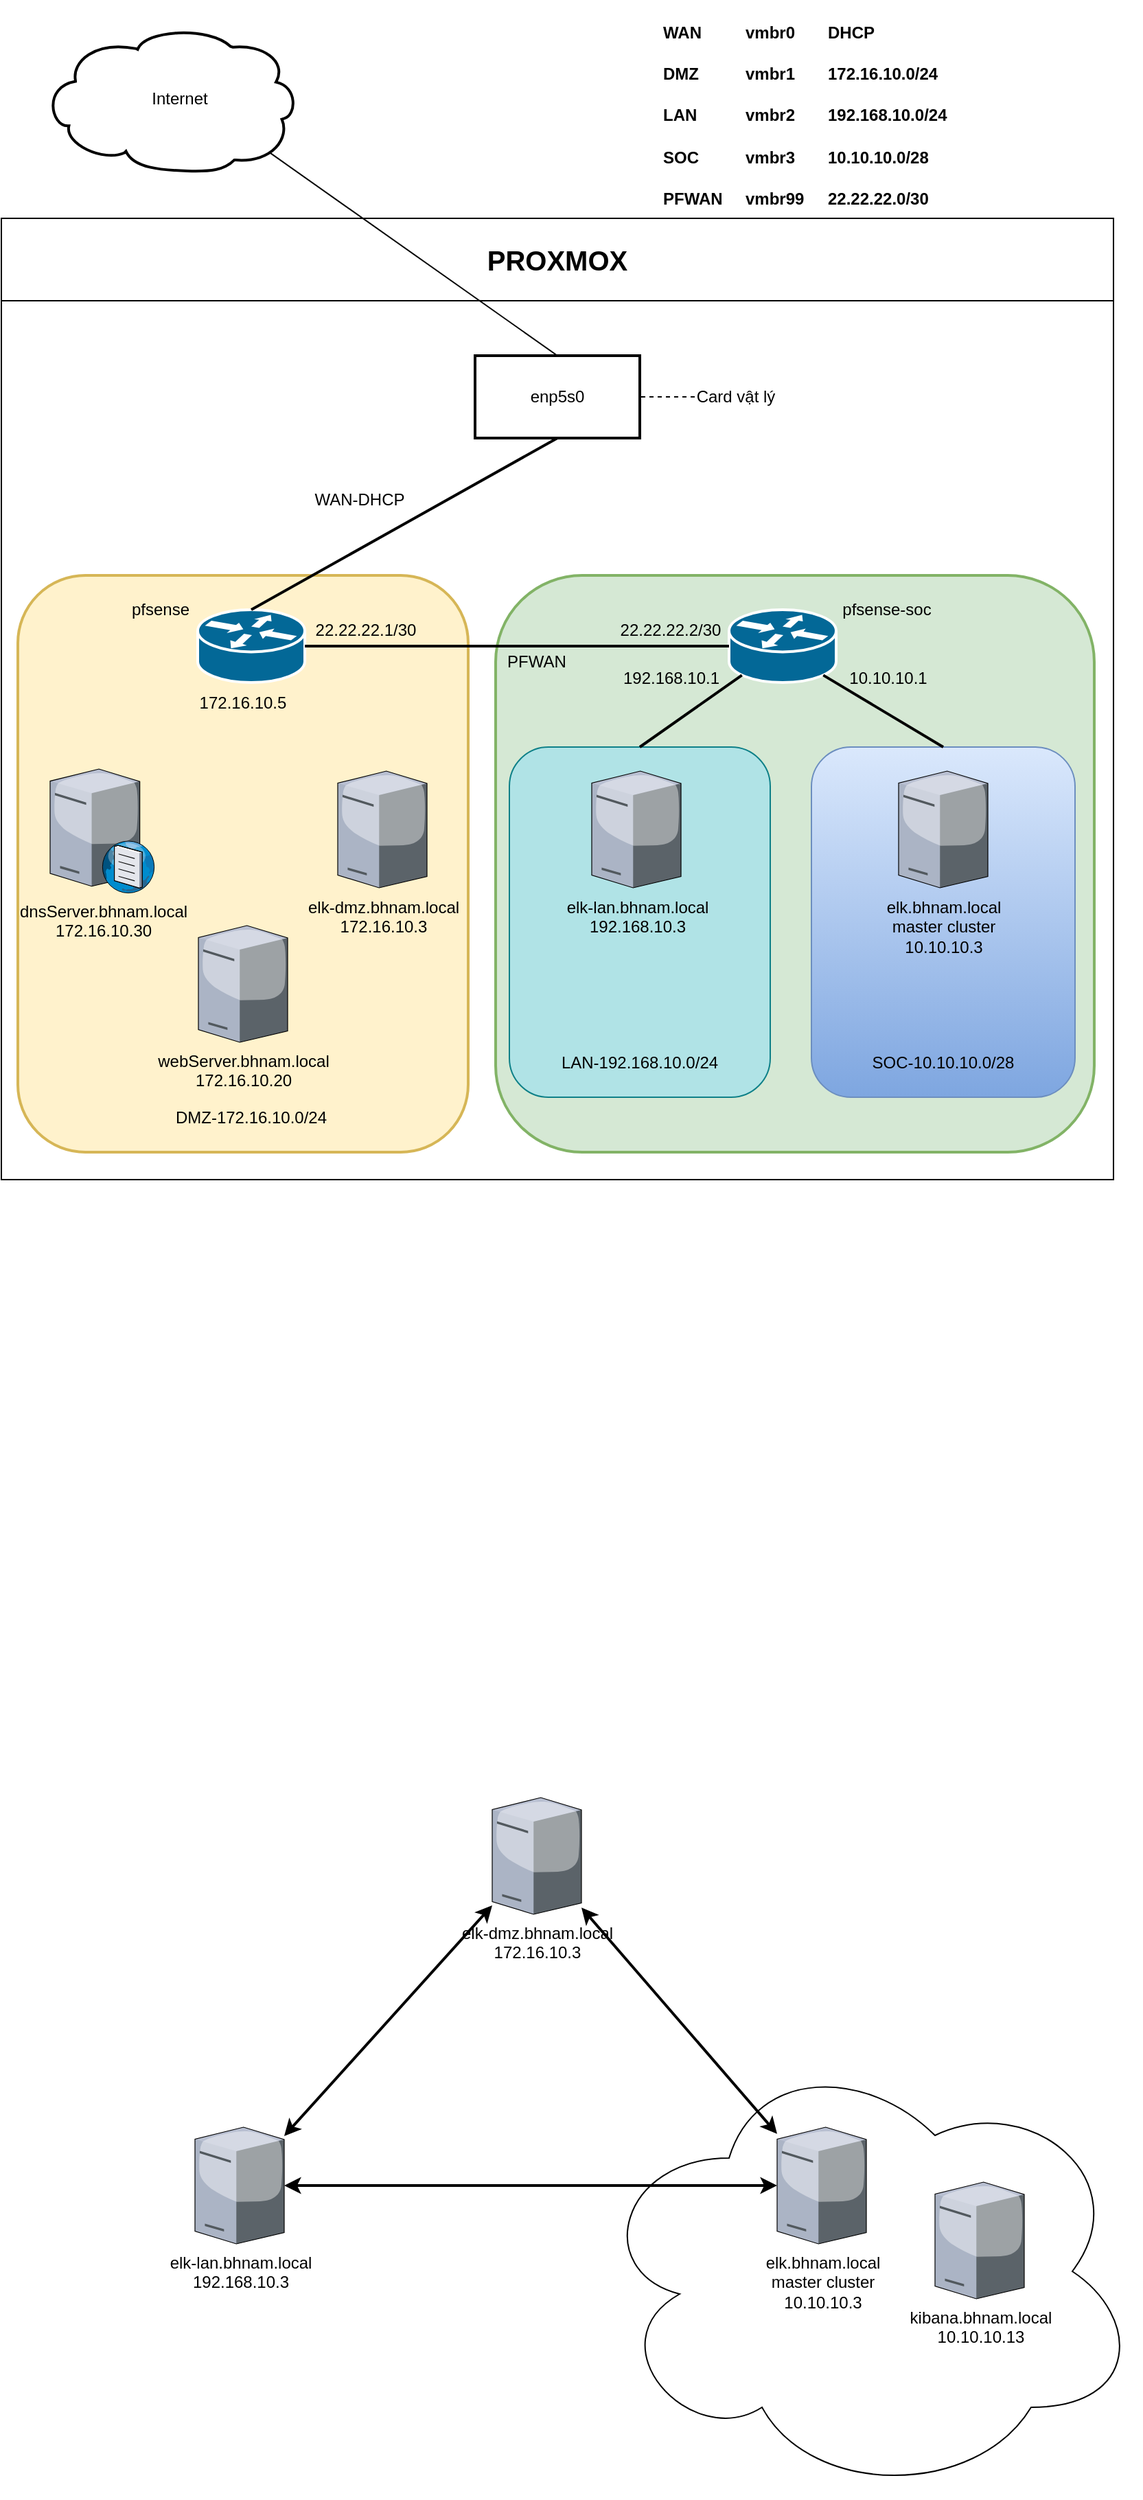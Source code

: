 <mxfile version="26.0.11">
  <diagram name="Trang-1" id="SLQuI4cw6ELVvdU5NzWQ">
    <mxGraphModel dx="1226" dy="754" grid="1" gridSize="10" guides="1" tooltips="1" connect="1" arrows="1" fold="1" page="1" pageScale="1" pageWidth="827" pageHeight="1169" math="0" shadow="0">
      <root>
        <mxCell id="0" />
        <mxCell id="1" parent="0" />
        <mxCell id="U1yJLpILrfk-gPTqElFX-3" value="" style="shape=mxgraph.cisco.storage.cloud;sketch=0;html=1;pointerEvents=1;dashed=0;strokeWidth=2;verticalLabelPosition=bottom;verticalAlign=top;align=center;outlineConnect=0;" vertex="1" parent="1">
          <mxGeometry x="40" y="20" width="186" height="106" as="geometry" />
        </mxCell>
        <mxCell id="U1yJLpILrfk-gPTqElFX-6" value="&lt;div&gt;&lt;b&gt;&lt;font style=&quot;font-size: 20px;&quot;&gt;PROXMOX&lt;/font&gt;&lt;/b&gt;&lt;/div&gt;" style="rounded=0;whiteSpace=wrap;html=1;" vertex="1" parent="1">
          <mxGeometry x="10" y="160" width="810" height="60" as="geometry" />
        </mxCell>
        <mxCell id="U1yJLpILrfk-gPTqElFX-8" value="&lt;h4 align=&quot;left&quot;&gt;WAN &lt;br&gt;&lt;/h4&gt;&lt;h4 align=&quot;left&quot;&gt;DMZ&lt;/h4&gt;&lt;h4 align=&quot;left&quot;&gt;LAN&lt;/h4&gt;&lt;h4 align=&quot;left&quot;&gt;SOC&lt;/h4&gt;&lt;h4 align=&quot;left&quot;&gt;PFWAN&lt;/h4&gt;" style="text;html=1;align=left;verticalAlign=middle;whiteSpace=wrap;rounded=0;" vertex="1" parent="1">
          <mxGeometry x="490" y="10" width="50" height="150" as="geometry" />
        </mxCell>
        <mxCell id="U1yJLpILrfk-gPTqElFX-9" value="&lt;h4 align=&quot;left&quot;&gt;vmbr0&lt;/h4&gt;&lt;h4 align=&quot;left&quot;&gt;vmbr1&lt;/h4&gt;&lt;h4 align=&quot;left&quot;&gt;vmbr2&lt;/h4&gt;&lt;h4 align=&quot;left&quot;&gt;vmbr3&lt;/h4&gt;&lt;h4 align=&quot;left&quot;&gt;vmbr99&lt;/h4&gt;" style="text;html=1;align=left;verticalAlign=middle;whiteSpace=wrap;rounded=0;" vertex="1" parent="1">
          <mxGeometry x="550" y="10" width="50" height="150" as="geometry" />
        </mxCell>
        <mxCell id="U1yJLpILrfk-gPTqElFX-10" value="&lt;h4 align=&quot;left&quot;&gt;DHCP&lt;/h4&gt;&lt;h4 align=&quot;left&quot;&gt;172.16.10.0/24&lt;/h4&gt;&lt;h4 align=&quot;left&quot;&gt;192.168.10.0/24&lt;/h4&gt;&lt;h4 align=&quot;left&quot;&gt;10.10.10.0/28&lt;/h4&gt;&lt;h4 align=&quot;left&quot;&gt;22.22.22.0/30&lt;/h4&gt;" style="text;html=1;align=left;verticalAlign=middle;whiteSpace=wrap;rounded=0;" vertex="1" parent="1">
          <mxGeometry x="610" y="10" width="140" height="150" as="geometry" />
        </mxCell>
        <mxCell id="U1yJLpILrfk-gPTqElFX-34" value="" style="rounded=0;whiteSpace=wrap;html=1;" vertex="1" parent="1">
          <mxGeometry x="10" y="220" width="810" height="640" as="geometry" />
        </mxCell>
        <mxCell id="U1yJLpILrfk-gPTqElFX-35" value="enp5s0" style="rounded=0;whiteSpace=wrap;html=1;strokeWidth=2;" vertex="1" parent="1">
          <mxGeometry x="355" y="260" width="120" height="60" as="geometry" />
        </mxCell>
        <mxCell id="U1yJLpILrfk-gPTqElFX-36" value="Card vật lý" style="text;html=1;align=center;verticalAlign=middle;whiteSpace=wrap;rounded=0;" vertex="1" parent="1">
          <mxGeometry x="515" y="275" width="60" height="30" as="geometry" />
        </mxCell>
        <mxCell id="U1yJLpILrfk-gPTqElFX-37" value="" style="endArrow=none;dashed=1;html=1;rounded=0;entryX=1;entryY=0.5;entryDx=0;entryDy=0;exitX=0;exitY=0.5;exitDx=0;exitDy=0;" edge="1" parent="1" source="U1yJLpILrfk-gPTqElFX-36" target="U1yJLpILrfk-gPTqElFX-35">
          <mxGeometry width="50" height="50" relative="1" as="geometry">
            <mxPoint x="215" y="380" as="sourcePoint" />
            <mxPoint x="265" y="330" as="targetPoint" />
          </mxGeometry>
        </mxCell>
        <mxCell id="U1yJLpILrfk-gPTqElFX-38" value="" style="endArrow=none;html=1;rounded=0;exitX=0.5;exitY=0;exitDx=0;exitDy=0;entryX=0.89;entryY=0.87;entryDx=0;entryDy=0;entryPerimeter=0;" edge="1" parent="1" source="U1yJLpILrfk-gPTqElFX-35" target="U1yJLpILrfk-gPTqElFX-3">
          <mxGeometry width="50" height="50" relative="1" as="geometry">
            <mxPoint x="296" y="390" as="sourcePoint" />
            <mxPoint x="216" y="122" as="targetPoint" />
          </mxGeometry>
        </mxCell>
        <mxCell id="U1yJLpILrfk-gPTqElFX-40" value="" style="rounded=1;whiteSpace=wrap;html=1;fillColor=#fff2cc;strokeColor=#d6b656;strokeWidth=2;" vertex="1" parent="1">
          <mxGeometry x="22" y="420" width="328" height="420" as="geometry" />
        </mxCell>
        <mxCell id="U1yJLpILrfk-gPTqElFX-41" value="" style="rounded=1;whiteSpace=wrap;html=1;fillColor=#d5e8d4;strokeColor=#82b366;strokeWidth=2;" vertex="1" parent="1">
          <mxGeometry x="370" y="420" width="436" height="420" as="geometry" />
        </mxCell>
        <mxCell id="U1yJLpILrfk-gPTqElFX-42" value="" style="shape=mxgraph.cisco.routers.router;sketch=0;html=1;pointerEvents=1;dashed=0;fillColor=#036897;strokeColor=#ffffff;strokeWidth=2;verticalLabelPosition=bottom;verticalAlign=top;align=center;outlineConnect=0;" vertex="1" parent="1">
          <mxGeometry x="153" y="445" width="78" height="53" as="geometry" />
        </mxCell>
        <mxCell id="U1yJLpILrfk-gPTqElFX-43" value="" style="shape=mxgraph.cisco.routers.router;sketch=0;html=1;pointerEvents=1;dashed=0;fillColor=#036897;strokeColor=#ffffff;strokeWidth=2;verticalLabelPosition=bottom;verticalAlign=top;align=center;outlineConnect=0;" vertex="1" parent="1">
          <mxGeometry x="540" y="445" width="78" height="53" as="geometry" />
        </mxCell>
        <mxCell id="U1yJLpILrfk-gPTqElFX-45" value="DMZ-172.16.10.0/24" style="text;html=1;align=center;verticalAlign=middle;whiteSpace=wrap;rounded=0;" vertex="1" parent="1">
          <mxGeometry x="122" y="800" width="140" height="30" as="geometry" />
        </mxCell>
        <mxCell id="U1yJLpILrfk-gPTqElFX-46" value="" style="endArrow=none;html=1;rounded=0;exitX=1;exitY=0.5;exitDx=0;exitDy=0;exitPerimeter=0;entryX=0;entryY=0.5;entryDx=0;entryDy=0;entryPerimeter=0;strokeColor=default;strokeWidth=2;" edge="1" parent="1" source="U1yJLpILrfk-gPTqElFX-42" target="U1yJLpILrfk-gPTqElFX-43">
          <mxGeometry width="50" height="50" relative="1" as="geometry">
            <mxPoint x="412" y="325" as="sourcePoint" />
            <mxPoint x="462" y="275" as="targetPoint" />
          </mxGeometry>
        </mxCell>
        <mxCell id="U1yJLpILrfk-gPTqElFX-47" value="" style="rounded=1;whiteSpace=wrap;html=1;fillColor=#b0e3e6;strokeColor=#0e8088;" vertex="1" parent="1">
          <mxGeometry x="380" y="545" width="190" height="255" as="geometry" />
        </mxCell>
        <mxCell id="U1yJLpILrfk-gPTqElFX-48" value="" style="rounded=1;whiteSpace=wrap;html=1;fillColor=#dae8fc;gradientColor=#7ea6e0;strokeColor=#6c8ebf;" vertex="1" parent="1">
          <mxGeometry x="600" y="545" width="192" height="255" as="geometry" />
        </mxCell>
        <mxCell id="U1yJLpILrfk-gPTqElFX-49" value="" style="endArrow=none;html=1;rounded=0;entryX=0.5;entryY=1;entryDx=0;entryDy=0;exitX=0.5;exitY=0;exitDx=0;exitDy=0;exitPerimeter=0;strokeWidth=2;" edge="1" parent="1" source="U1yJLpILrfk-gPTqElFX-42" target="U1yJLpILrfk-gPTqElFX-35">
          <mxGeometry width="50" height="50" relative="1" as="geometry">
            <mxPoint x="420" y="540" as="sourcePoint" />
            <mxPoint x="470" y="490" as="targetPoint" />
          </mxGeometry>
        </mxCell>
        <mxCell id="U1yJLpILrfk-gPTqElFX-58" value="SOC-10.10.10.0/28" style="text;html=1;align=center;verticalAlign=middle;whiteSpace=wrap;rounded=0;" vertex="1" parent="1">
          <mxGeometry x="626" y="760" width="140" height="30" as="geometry" />
        </mxCell>
        <mxCell id="U1yJLpILrfk-gPTqElFX-59" value="LAN-192.168.10.0/24" style="text;html=1;align=center;verticalAlign=middle;whiteSpace=wrap;rounded=0;" vertex="1" parent="1">
          <mxGeometry x="405" y="760" width="140" height="30" as="geometry" />
        </mxCell>
        <mxCell id="U1yJLpILrfk-gPTqElFX-60" value="172.16.10.5" style="text;html=1;align=center;verticalAlign=middle;whiteSpace=wrap;rounded=0;" vertex="1" parent="1">
          <mxGeometry x="156" y="498" width="60" height="30" as="geometry" />
        </mxCell>
        <mxCell id="U1yJLpILrfk-gPTqElFX-61" value="WAN-DHCP" style="text;html=1;align=center;verticalAlign=middle;whiteSpace=wrap;rounded=0;" vertex="1" parent="1">
          <mxGeometry x="231" y="350" width="80" height="30" as="geometry" />
        </mxCell>
        <mxCell id="U1yJLpILrfk-gPTqElFX-63" value="22.22.22.1/30" style="text;html=1;align=center;verticalAlign=middle;whiteSpace=wrap;rounded=0;" vertex="1" parent="1">
          <mxGeometry x="231" y="445" width="89" height="30" as="geometry" />
        </mxCell>
        <mxCell id="U1yJLpILrfk-gPTqElFX-64" value="22.22.22.2/30" style="text;html=1;align=center;verticalAlign=middle;whiteSpace=wrap;rounded=0;" vertex="1" parent="1">
          <mxGeometry x="460" y="445" width="75" height="30" as="geometry" />
        </mxCell>
        <mxCell id="U1yJLpILrfk-gPTqElFX-66" value="PFWAN" style="text;html=1;align=center;verticalAlign=middle;whiteSpace=wrap;rounded=0;" vertex="1" parent="1">
          <mxGeometry x="370" y="468" width="60" height="30" as="geometry" />
        </mxCell>
        <mxCell id="U1yJLpILrfk-gPTqElFX-67" value="&lt;div&gt;dnsServer.bhnam.local&lt;/div&gt;&lt;div&gt;172.16.10.30&lt;/div&gt;" style="verticalLabelPosition=bottom;sketch=0;aspect=fixed;html=1;verticalAlign=top;strokeColor=none;align=center;outlineConnect=0;shape=mxgraph.citrix.dns_server;" vertex="1" parent="1">
          <mxGeometry x="45.5" y="558.75" width="76.5" height="92.5" as="geometry" />
        </mxCell>
        <mxCell id="U1yJLpILrfk-gPTqElFX-68" value="&lt;div&gt;elk-dmz.bhnam.local&lt;/div&gt;&lt;div&gt;172.16.10.3&lt;/div&gt;" style="verticalLabelPosition=bottom;sketch=0;aspect=fixed;html=1;verticalAlign=top;strokeColor=none;align=center;outlineConnect=0;shape=mxgraph.citrix.license_server;" vertex="1" parent="1">
          <mxGeometry x="255" y="562.5" width="65" height="85" as="geometry" />
        </mxCell>
        <mxCell id="U1yJLpILrfk-gPTqElFX-69" value="&lt;div&gt;elk-lan.bhnam.local&lt;/div&gt;&lt;div&gt;192.168.10.3&lt;/div&gt;" style="verticalLabelPosition=bottom;sketch=0;aspect=fixed;html=1;verticalAlign=top;strokeColor=none;align=center;outlineConnect=0;shape=mxgraph.citrix.license_server;" vertex="1" parent="1">
          <mxGeometry x="440" y="562.5" width="65" height="85" as="geometry" />
        </mxCell>
        <mxCell id="U1yJLpILrfk-gPTqElFX-70" value="&lt;div&gt;elk.bhnam.local&lt;/div&gt;&lt;div&gt;master cluster&lt;/div&gt;&lt;div&gt;10.10.10.3&lt;/div&gt;" style="verticalLabelPosition=bottom;sketch=0;aspect=fixed;html=1;verticalAlign=top;strokeColor=none;align=center;outlineConnect=0;shape=mxgraph.citrix.license_server;" vertex="1" parent="1">
          <mxGeometry x="663.5" y="562.5" width="65" height="85" as="geometry" />
        </mxCell>
        <mxCell id="U1yJLpILrfk-gPTqElFX-71" value="" style="endArrow=none;html=1;rounded=0;entryX=0.5;entryY=0;entryDx=0;entryDy=0;exitX=0.88;exitY=0.9;exitDx=0;exitDy=0;exitPerimeter=0;strokeWidth=2;" edge="1" parent="1" source="U1yJLpILrfk-gPTqElFX-43" target="U1yJLpILrfk-gPTqElFX-48">
          <mxGeometry width="50" height="50" relative="1" as="geometry">
            <mxPoint x="230" y="540" as="sourcePoint" />
            <mxPoint x="280" y="490" as="targetPoint" />
          </mxGeometry>
        </mxCell>
        <mxCell id="U1yJLpILrfk-gPTqElFX-72" value="" style="endArrow=none;html=1;rounded=0;entryX=0.12;entryY=0.9;entryDx=0;entryDy=0;entryPerimeter=0;exitX=0.5;exitY=0;exitDx=0;exitDy=0;strokeWidth=2;" edge="1" parent="1" source="U1yJLpILrfk-gPTqElFX-47" target="U1yJLpILrfk-gPTqElFX-43">
          <mxGeometry width="50" height="50" relative="1" as="geometry">
            <mxPoint x="230" y="540" as="sourcePoint" />
            <mxPoint x="280" y="490" as="targetPoint" />
          </mxGeometry>
        </mxCell>
        <mxCell id="U1yJLpILrfk-gPTqElFX-73" value="&lt;div&gt;webServer.bhnam.local&lt;/div&gt;&lt;div&gt;172.16.10.20&lt;/div&gt;" style="verticalLabelPosition=bottom;sketch=0;aspect=fixed;html=1;verticalAlign=top;strokeColor=none;align=center;outlineConnect=0;shape=mxgraph.citrix.license_server;" vertex="1" parent="1">
          <mxGeometry x="153.5" y="675" width="65" height="85" as="geometry" />
        </mxCell>
        <mxCell id="U1yJLpILrfk-gPTqElFX-74" value="10.10.10.1" style="text;html=1;align=center;verticalAlign=middle;whiteSpace=wrap;rounded=0;" vertex="1" parent="1">
          <mxGeometry x="626" y="480" width="60" height="30" as="geometry" />
        </mxCell>
        <mxCell id="U1yJLpILrfk-gPTqElFX-75" value="192.168.10.1" style="text;html=1;align=center;verticalAlign=middle;whiteSpace=wrap;rounded=0;" vertex="1" parent="1">
          <mxGeometry x="467.5" y="480" width="60" height="30" as="geometry" />
        </mxCell>
        <mxCell id="U1yJLpILrfk-gPTqElFX-76" value="pfsense-soc" style="text;html=1;align=center;verticalAlign=middle;whiteSpace=wrap;rounded=0;" vertex="1" parent="1">
          <mxGeometry x="610" y="430" width="90" height="30" as="geometry" />
        </mxCell>
        <mxCell id="U1yJLpILrfk-gPTqElFX-77" value="pfsense" style="text;html=1;align=center;verticalAlign=middle;whiteSpace=wrap;rounded=0;" vertex="1" parent="1">
          <mxGeometry x="96" y="430" width="60" height="30" as="geometry" />
        </mxCell>
        <mxCell id="U1yJLpILrfk-gPTqElFX-79" value="Internet" style="text;html=1;align=center;verticalAlign=middle;whiteSpace=wrap;rounded=0;" vertex="1" parent="1">
          <mxGeometry x="110" y="58" width="60" height="30" as="geometry" />
        </mxCell>
        <mxCell id="U1yJLpILrfk-gPTqElFX-80" value="&lt;div&gt;elk-dmz.bhnam.local&lt;/div&gt;&lt;div&gt;172.16.10.3&lt;/div&gt;" style="verticalLabelPosition=bottom;sketch=0;aspect=fixed;html=1;verticalAlign=top;strokeColor=none;align=center;outlineConnect=0;shape=mxgraph.citrix.license_server;" vertex="1" parent="1">
          <mxGeometry x="367.5" y="1310" width="65" height="85" as="geometry" />
        </mxCell>
        <mxCell id="U1yJLpILrfk-gPTqElFX-81" value="&lt;div&gt;elk-lan.bhnam.local&lt;/div&gt;&lt;div&gt;192.168.10.3&lt;/div&gt;" style="verticalLabelPosition=bottom;sketch=0;aspect=fixed;html=1;verticalAlign=top;strokeColor=none;align=center;outlineConnect=0;shape=mxgraph.citrix.license_server;" vertex="1" parent="1">
          <mxGeometry x="151" y="1550" width="65" height="85" as="geometry" />
        </mxCell>
        <mxCell id="U1yJLpILrfk-gPTqElFX-84" value="" style="endArrow=classic;startArrow=classic;html=1;rounded=0;strokeWidth=2;" edge="1" parent="1" source="U1yJLpILrfk-gPTqElFX-81" target="U1yJLpILrfk-gPTqElFX-80">
          <mxGeometry width="50" height="50" relative="1" as="geometry">
            <mxPoint x="330" y="1590" as="sourcePoint" />
            <mxPoint x="380" y="1540" as="targetPoint" />
          </mxGeometry>
        </mxCell>
        <mxCell id="U1yJLpILrfk-gPTqElFX-87" value="" style="ellipse;shape=cloud;whiteSpace=wrap;html=1;" vertex="1" parent="1">
          <mxGeometry x="440" y="1490" width="400" height="330" as="geometry" />
        </mxCell>
        <mxCell id="U1yJLpILrfk-gPTqElFX-88" value="&lt;div&gt;elk.bhnam.local&lt;/div&gt;&lt;div&gt;master cluster&lt;/div&gt;&lt;div&gt;10.10.10.3&lt;/div&gt;" style="verticalLabelPosition=bottom;sketch=0;aspect=fixed;html=1;verticalAlign=top;strokeColor=none;align=center;outlineConnect=0;shape=mxgraph.citrix.license_server;" vertex="1" parent="1">
          <mxGeometry x="575" y="1550" width="65" height="85" as="geometry" />
        </mxCell>
        <mxCell id="U1yJLpILrfk-gPTqElFX-89" value="&lt;div&gt;kibana.bhnam.local&lt;/div&gt;&lt;div&gt;10.10.10.13&lt;/div&gt;" style="verticalLabelPosition=bottom;sketch=0;aspect=fixed;html=1;verticalAlign=top;strokeColor=none;align=center;outlineConnect=0;shape=mxgraph.citrix.license_server;" vertex="1" parent="1">
          <mxGeometry x="690" y="1590" width="65" height="85" as="geometry" />
        </mxCell>
        <mxCell id="U1yJLpILrfk-gPTqElFX-90" value="" style="endArrow=classic;startArrow=classic;html=1;rounded=0;strokeWidth=2;" edge="1" parent="1" source="U1yJLpILrfk-gPTqElFX-81" target="U1yJLpILrfk-gPTqElFX-88">
          <mxGeometry width="50" height="50" relative="1" as="geometry">
            <mxPoint x="330" y="1590" as="sourcePoint" />
            <mxPoint x="380" y="1540" as="targetPoint" />
          </mxGeometry>
        </mxCell>
        <mxCell id="U1yJLpILrfk-gPTqElFX-91" value="" style="endArrow=classic;startArrow=classic;html=1;rounded=0;strokeWidth=2;" edge="1" parent="1" source="U1yJLpILrfk-gPTqElFX-80" target="U1yJLpILrfk-gPTqElFX-88">
          <mxGeometry width="50" height="50" relative="1" as="geometry">
            <mxPoint x="330" y="1590" as="sourcePoint" />
            <mxPoint x="380" y="1540" as="targetPoint" />
          </mxGeometry>
        </mxCell>
      </root>
    </mxGraphModel>
  </diagram>
</mxfile>
